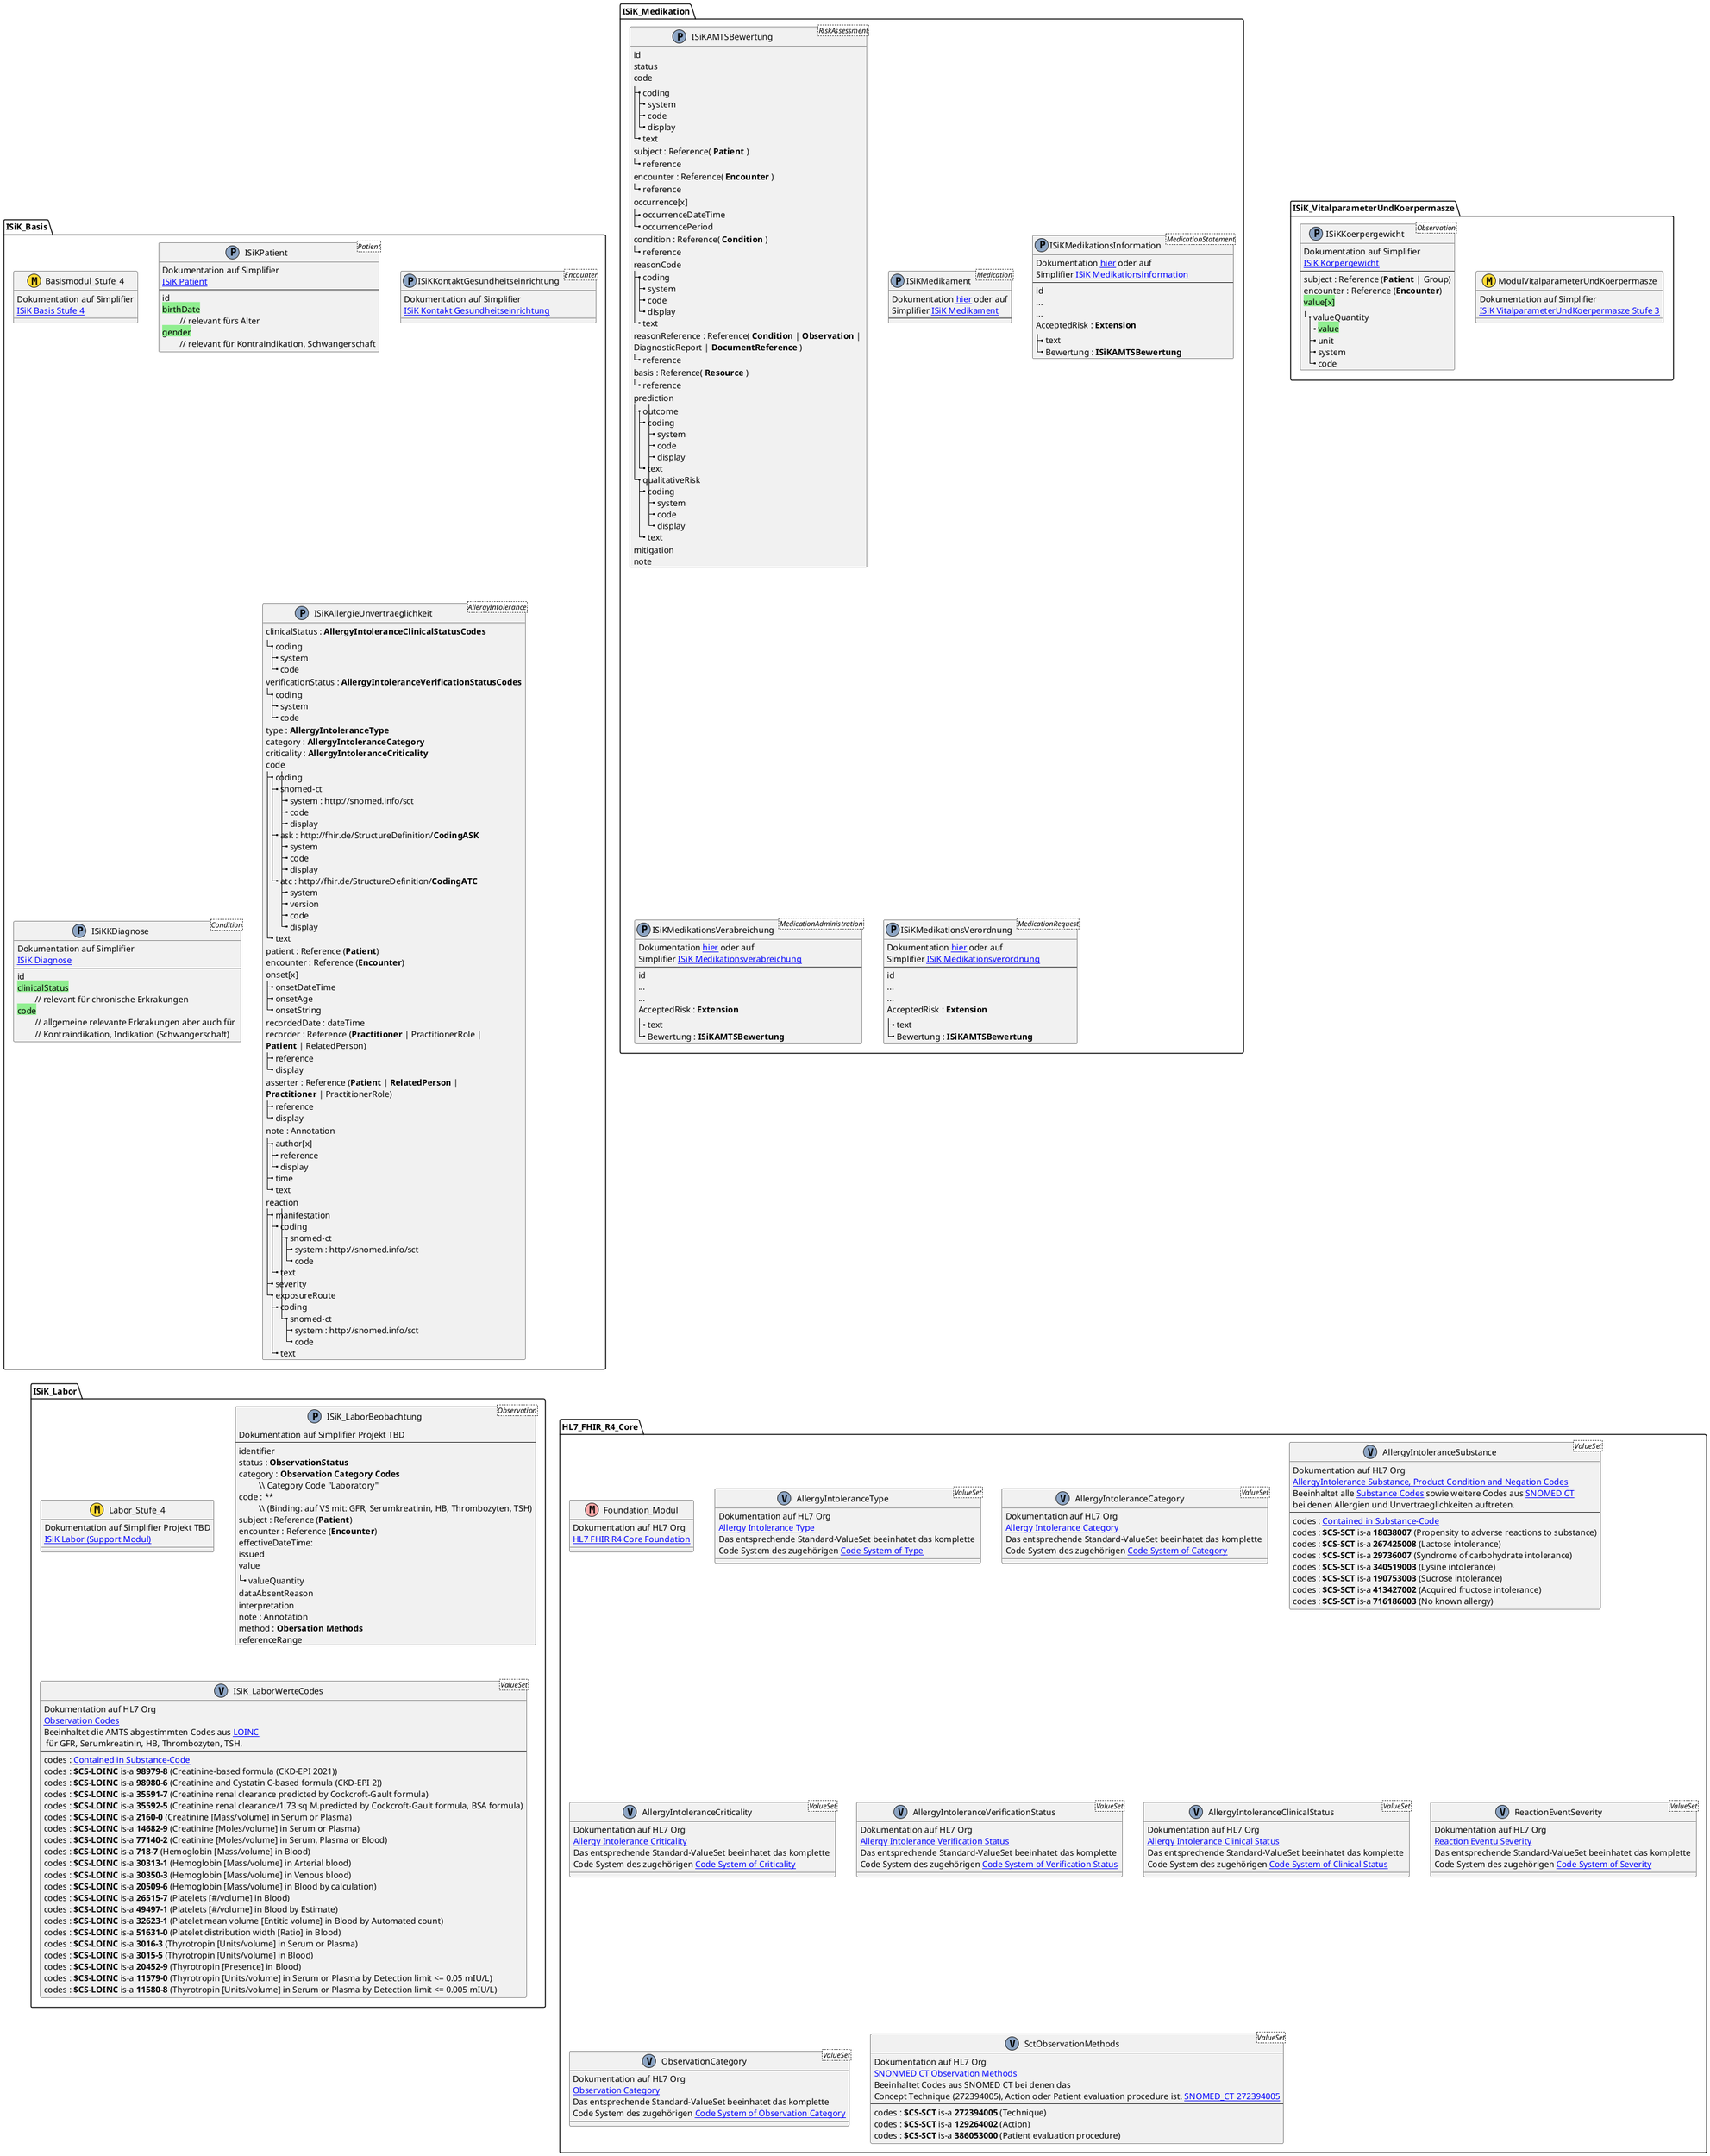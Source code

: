 @startuml amts_resourcediagram

' verhindere Probleme mit gewinkelten Krähenfüßen
'skinparam linetype ortho
 
' package Dummy{
' Entität01 }|..|| Entität02
' Entität03 }o..o| Entität04
' Entität05 ||--o{ Entität06
' Entität07 |o--|| Entität08
' }
 
 ' TODO:
 ' Vervollständigen im Sinne von: https://github.com/gematik/spec-ISiK-Medikation/blob/rc/main-stufe-4/Material/docs/Medikation%20Abgleich%20bestehende%20Spezifikationen.xlsx

namespace ISiK_VitalparameterUndKoerpermasze {
   class ModulVitalparameterUndKoerpermasze <<(M,#FFDC36)>>{
      Dokumentation auf Simplifier 
      [[https://simplifier.net/isik-vitalparameter-und-koerpermasze-v3/~introduction ISiK VitalparameterUndKoerpermasze Stufe 3]]
   }
   class ISiKKoerpergewicht <Observation><<(P,#8DA5C4)>>{
      Dokumentation auf Simplifier 
      [[https://simplifier.net/isik-vitalparameter-und-koerpermasze-v3/isikkoerpergewicht ISiK Körpergewicht]]
      ---
      subject : Reference (**Patient** | Group)
      encounter : Reference (**Encounter**)
      <back:LightGreen>value[x]</back>
      |_ valueQuantity
         |_ <back:LightGreen>value</back>
         |_ unit
         |_ system
         |_ code
   }
}

namespace ISiK_Basis {
   class Basismodul_Stufe_4 <<(M,#FFDC36)>>{
      Dokumentation auf Simplifier 
      [[https://simplifier.net/isik-basis-v4/~introduction ISiK Basis Stufe 4]]
   }
   class ISiKPatient <Patient><<(P,#8DA5C4)>>{
      Dokumentation auf Simplifier 
      [[https://simplifier.net/isik-basis-v3/isikpatient ISiK Patient]]
      ---
      id
      <back:LightGreen>birthDate</back> \n\t// relevant fürs Alter
      <back:LightGreen>gender</back> \n\t// relevant für Kontraindikation, Schwangerschaft
   }
   class ISiKKontaktGesundheitseinrichtung <Encounter><<(P,#8DA5C4)>>{
      Dokumentation auf Simplifier 
      [[https://simplifier.net/isik-basis-v3/isikkontaktgesundheitseinrichtung ISiK Kontakt Gesundheitseinrichtung]]
   }
   class ISiKKDiagnose <Condition><<(P,#8DA5C4)>>{
      Dokumentation auf Simplifier 
      [[https://simplifier.net/isik-basis-v3/isikdiagnose ISiK Diagnose]]
      ---
      id
      <back:LightGreen>clinicalStatus</back> \n\t// relevant für chronische Erkrakungen
      <back:LightGreen>code</back> \n\t// allgemeine relevante Erkrakungen aber auch für \n\t// Kontraindikation, Indikation (Schwangerschaft)
   }
   
   class ISiKAllergieUnvertraeglichkeit <AllergyIntolerance><<(P,#8DA5C4)>>{
      clinicalStatus : **AllergyIntoleranceClinicalStatusCodes**
      |_ coding
         |_ system
         |_ code
      verificationStatus : **AllergyIntoleranceVerificationStatusCodes**
      |_ coding
         |_ system
         |_ code
      type : **AllergyIntoleranceType**
      category : **AllergyIntoleranceCategory**
      criticality : **AllergyIntoleranceCriticality**
      code
      |_ coding
         |_ snomed-ct
            |_ system : http://snomed.info/sct
            |_ code
            |_ display
         |_ ask : http://fhir.de/StructureDefinition/**CodingASK**
            |_ system
            |_ code
            |_ display
         |_ atc : http://fhir.de/StructureDefinition/**CodingATC**
            |_ system
            |_ version
            |_ code
            |_ display      
      |_ text
      patient : Reference (**Patient**)
      encounter : Reference (**Encounter**)
      onset[x]
      |_ onsetDateTime
      |_ onsetAge
      |_ onsetString
      recordedDate : dateTime
      recorder : Reference (**Practitioner** | PractitionerRole | \n**Patient** | RelatedPerson)
      |_ reference
      |_ display
      asserter	: Reference (**Patient** | **RelatedPerson** | \n**Practitioner** | PractitionerRole)
      |_ reference
      |_ display      
      note : Annotation
      |_ author[x]
         |_ reference
         |_ display
      |_ time
      |_ text
      reaction
      |_ manifestation
         |_ coding
            |_ snomed-ct
               |_ system : http://snomed.info/sct
               |_ code
         |_ text      
      |_ severity	
      |_ exposureRoute
         |_ coding
            |_ snomed-ct
               |_ system : http://snomed.info/sct
               |_ code
         |_ text
   }

   'class  ISiKChronischeNierenerkrankung <Condotion><<(P,#8DA5C4)>>{
   '   Beispielhafte Profilierung der US-Core Condition im Rahmen der \n Multiple Chronic Conditions (MCC) eCare Plan, veröffentlicht mit HL7 
   '   [[https://trifolia-fhir.lantanagroup.com/igs/lantana_hapi_r4/MCC-IG/StructureDefinition-ChronicKidneyDisease.html Chronic Kidney Disease Condition]]
   '   [[https://trifolia-fhir.lantanagroup.com/igs/lantana_hapi_r4/MCC-IG/Condition-f202.html Chronic Kidney Disease Beispiel]]
   '   ---
   '}

}

namespace ISiK_Medikation {

   class ISiKAMTSBewertung <RiskAssessment><<(P,#8DA5C4)>>{
      id
      status
      code
      |_ coding
         |_ system
         |_ code
         |_ display
      |_ text
      subject : Reference( **Patient** )
      |_ reference
      encounter : Reference( **Encounter** )
      |_ reference
      occurrence[x]
      |_ occurrenceDateTime
      |_ occurrencePeriod
      condition : Reference( **Condition** )
      |_ reference
      reasonCode
      |_ coding
         |_ system
         |_ code
         |_ display
      |_ text
      reasonReference : Reference( **Condition** | **Observation** | \nDiagnosticReport | **DocumentReference** )
      |_ reference
      basis : Reference( **Resource** )
      |_ reference
      prediction
      |_ outcome
         |_ coding
            |_ system
            |_ code
            |_ display         
         |_ text
      |_ qualitativeRisk
         |_ coding
            |_ system
            |_ code
            |_ display         
         |_ text
      mitigation
      note
   }
   
   class ISiKMedikament <Medication><<(P,#8DA5C4)>>{
      Dokumentation [[https://simplifier.net/guide/isik-medikation-v4/ImplementationGuide-markdown-Datenobjekte-Profile_Medikament hier]] oder auf 
      Simplifier [[https://simplifier.net/isik-medikation-v4/isikmedikament ISiK Medikament]]
      ---
   }
   'ISiKMedikation::itemReference --> ISiKMedikation

   class ISiKMedikationsInformation <MedicationStatement><<(P,#8DA5C4)>>{
      Dokumentation [[https://simplifier.net/guide/isik-medikation-v4/ImplementationGuide-markdown-Datenobjekte-Profile_MedikationsInformation hier]] oder auf 
      Simplifier [[https://simplifier.net/isik-medikation-v4/isikmedikationsinformation ISiK Medikationsinformation]]
      ---
      id
      ...
      ...
      AcceptedRisk : **Extension**
      |_ text
      |_ Bewertung : **ISiKAMTSBewertung**
   }

   class ISiKMedikationsVerabreichung <MedicationAdministration><<(P,#8DA5C4)>>{
      Dokumentation [[https://simplifier.net/guide/isik-medikation-v4/ImplementationGuide-markdown-Datenobjekte-Profile_MedikationsVerabreichung hier]] oder auf 
      Simplifier [[https://simplifier.net/isik-medikation-v4/isikmedikationsverabreichung ISiK Medikationsverabreichung]]
      ---
      id
      ...
      ...
      AcceptedRisk : **Extension**
      |_ text
      |_ Bewertung : **ISiKAMTSBewertung**
   }

   class ISiKMedikationsVerordnung <MedicationRequest><<(P,#8DA5C4)>>{
      Dokumentation [[https://simplifier.net/guide/isik-medikation-v4/ImplementationGuide-markdown-Datenobjekte-Profile_MedikationsVerordnung hier]] oder auf
      Simplifier [[https://simplifier.net/isik-medikation-v4/isikmedikationsverordnung ISiK Medikationsverordnung]]
      ---
      id
      ...
      ...
      AcceptedRisk : **Extension**
      |_ text
      |_ Bewertung : **ISiKAMTSBewertung**
   }
}

package ISiK_Labor {
    class Labor_Stufe_4 <<(M,#FFDC36)>>{
      Dokumentation auf Simplifier Projekt TBD
      [[https://simplifier.net/isik-labor-v4/~introduction ISiK Labor (Support Modul)]]
   }

   class ISiK_LaborBeobachtung <Observation><<(P,#8DA5C4)>>{
      Dokumentation auf Simplifier Projekt TBD
'      <back:LightGreen>Grün ist fürs Mapping schon vorhanden</back>
'      <back:Salmon>Lachs ist fürs Mapping noch zu erstellen</back>
'      **Bold Face** ist für im ISiK Kosmos bereits profiliert / genutzt, inkl. Stufe-4
      ---
      identifier
      status : **ObservationStatus**
      category : **Observation Category Codes** \n\t \\\ Category Code "Laboratory"
      code : ** \n\t \\\ (Binding: auf VS mit: GFR, Serumkreatinin, HB, Thrombozyten, TSH)
      subject : Reference (**Patient**)
      encounter : Reference (**Encounter**)
      effectiveDateTime:
      issued
      value
      |_ valueQuantity
      dataAbsentReason
      interpretation
      note : Annotation
      method : **Obersation Methods**
      referenceRange
   }
   
   class ISiK_LaborWerteCodes <ValueSet><<(V,#8DA5C4)>>{
      Dokumentation auf HL7 Org 
      [[hhttps://hl7.org/fhir/R4/valueset-observation-codes.html Observation Codes]]
      Beeinhaltet die AMTS abgestimmten Codes aus [[https://loinc.org/ LOINC]] \n für GFR, Serumkreatinin, HB, Thrombozyten, TSH. 
      --
      codes : [[http://hl7.org/fhir/ValueSet/substance-code Contained in Substance-Code]]
      codes : **$CS-LOINC** is-a **98979-8** (Creatinine-based formula (CKD-EPI 2021))
      codes : **$CS-LOINC** is-a **98980-6** (Creatinine and Cystatin C-based formula (CKD-EPI 2))
      codes : **$CS-LOINC** is-a **35591-7** (Creatinine renal clearance predicted by Cockcroft-Gault formula)
      codes : **$CS-LOINC** is-a **35592-5** (Creatinine renal clearance/1.73 sq M.predicted by Cockcroft-Gault formula, BSA formula)
      codes : **$CS-LOINC** is-a **2160-0** (Creatinine [Mass/volume] in Serum or Plasma)
      codes : **$CS-LOINC** is-a **14682-9** (Creatinine [Moles/volume] in Serum or Plasma)
      codes : **$CS-LOINC** is-a **77140-2** (Creatinine [Moles/volume] in Serum, Plasma or Blood)
      codes : **$CS-LOINC** is-a **718-7** (Hemoglobin [Mass/volume] in Blood)
      codes : **$CS-LOINC** is-a **30313-1** (Hemoglobin [Mass/volume] in Arterial blood)
      codes : **$CS-LOINC** is-a **30350-3** (Hemoglobin [Mass/volume] in Venous blood) 
      codes : **$CS-LOINC** is-a **20509-6** (Hemoglobin [Mass/volume] in Blood by calculation) 
      codes : **$CS-LOINC** is-a **26515-7** (Platelets [#/volume] in Blood)
      codes : **$CS-LOINC** is-a **49497-1** (Platelets [#/volume] in Blood by Estimate) 
      codes : **$CS-LOINC** is-a **32623-1** (Platelet mean volume [Entitic volume] in Blood by Automated count) 
      codes : **$CS-LOINC** is-a **51631-0** (Platelet distribution width [Ratio] in Blood)
      codes : **$CS-LOINC** is-a **3016-3** (Thyrotropin [Units/volume] in Serum or Plasma) 
      codes : **$CS-LOINC** is-a **3015-5** (Thyrotropin [Units/volume] in Blood) 
      codes : **$CS-LOINC** is-a **20452-9** (Thyrotropin [Presence] in Blood)
      codes : **$CS-LOINC** is-a **11579-0** (Thyrotropin [Units/volume] in Serum or Plasma by Detection limit <= 0.05 mIU/L) 
      codes : **$CS-LOINC** is-a **11580-8** (Thyrotropin [Units/volume] in Serum or Plasma by Detection limit <= 0.005 mIU/L) 
   }

}

namespace HL7_FHIR_R4_Core {
   class Foundation_Modul <<(M,#FFAAAA)>>{
      Dokumentation auf HL7 Org
      [[https://hl7.org/fhir/R4/ HL7 FHIR R4 Core Foundation]]
   }

   class AllergyIntoleranceType <ValueSet><<(V,#8DA5C4)>>{
      Dokumentation auf HL7 Org 
      [[https://hl7.org/fhir/R4/valueset-allergy-intolerance-type.html Allergy Intolerance Type]]
      Das entsprechende Standard-ValueSet beeinhatet das komplette \nCode System des zugehörigen [[https://hl7.org/fhir/R4/codesystem-allergy-intolerance-type.html Code System of Type]]
   }

   class AllergyIntoleranceCategory <ValueSet><<(V,#8DA5C4)>>{
      Dokumentation auf HL7 Org 
      [[https://hl7.org/fhir/R4/valueset-allergy-intolerance-category.html Allergy Intolerance Category]]
      Das entsprechende Standard-ValueSet beeinhatet das komplette \nCode System des zugehörigen [[https://hl7.org/fhir/R4/codesystem-allergy-intolerance-category.html Code System of Category]]
   }

   class AllergyIntoleranceSubstance <ValueSet><<(V,#8DA5C4)>>{
      Dokumentation auf HL7 Org 
      [[https://www.hl7.org/fhir/R4/valueset-allergyintolerance-code.html AllergyIntolerance Substance, Product Condition and Negation Codes]]
      Beeinhaltet alle [[https://www.hl7.org/fhir/R4/valueset-substance-code.html Substance Codes]] sowie weitere Codes aus [[http://www.snomed.org/ SNOMED CT]] \nbei denen Allergien und Unvertraeglichkeiten auftreten. 
      --
      codes : [[http://hl7.org/fhir/ValueSet/substance-code Contained in Substance-Code]]
      codes : **$CS-SCT** is-a **18038007** (Propensity to adverse reactions to substance)
      codes : **$CS-SCT** is-a **267425008** (Lactose intolerance)
      codes : **$CS-SCT** is-a **29736007** (Syndrome of carbohydrate intolerance)
      codes : **$CS-SCT** is-a **340519003** (Lysine intolerance)
      codes : **$CS-SCT** is-a **190753003** (Sucrose intolerance)
      codes : **$CS-SCT** is-a **413427002** (Acquired fructose intolerance)
      codes : **$CS-SCT** is-a **716186003** (No known allergy) 
   }

   class AllergyIntoleranceCriticality <ValueSet><<(V,#8DA5C4)>>{
      Dokumentation auf HL7 Org 
      [[https://hl7.org/fhir/R4/valueset-allergy-intolerance-criticality.html Allergy Intolerance Criticality]]
      Das entsprechende Standard-ValueSet beeinhatet das komplette \nCode System des zugehörigen [[https://hl7.org/fhir/R4/codesystem-allergy-intolerance-criticality.html Code System of Criticality]]
   }
   class AllergyIntoleranceVerificationStatus <ValueSet><<(V,#8DA5C4)>>{
      Dokumentation auf HL7 Org 
      [[https://www.hl7.org/fhir/R4/valueset-allergyintolerance-verification.html Allergy Intolerance Verification Status]]
      Das entsprechende Standard-ValueSet beeinhatet das komplette \nCode System des zugehörigen [[https://www.hl7.org/fhir/R4/codesystem-allergyintolerance-verification.html Code System of Verification Status]]
   }
   class AllergyIntoleranceClinicalStatus <ValueSet><<(V,#8DA5C4)>>{
      Dokumentation auf HL7 Org 
      [[https://www.hl7.org/fhir/R4/valueset-allergyintolerance-clinical.html Allergy Intolerance Clinical Status]]
      Das entsprechende Standard-ValueSet beeinhatet das komplette \nCode System des zugehörigen [[https://www.hl7.org/fhir/R4/codesystem-allergyintolerance-clinical.html Code System of Clinical Status]]
   }
   class ReactionEventSeverity <ValueSet><<(V,#8DA5C4)>> {
      Dokumentation auf HL7 Org 
      [[https://hl7.org/fhir/R4/valueset-reaction-event-severity.html Reaction Eventu Severity]]
      Das entsprechende Standard-ValueSet beeinhatet das komplette \nCode System des zugehörigen [[https://hl7.org/fhir/R4/codesystem-reaction-event-severity.html Code System of Severity]]
   }
   class ObservationCategory <ValueSet><<(V,#8DA5C4)>>{
      Dokumentation auf HL7 Org 
      [[https://hl7.org/fhir/R4/valueset-observation-category.html Observation Category]]
      Das entsprechende Standard-ValueSet beeinhatet das komplette \nCode System des zugehörigen [[https://hl7.org/fhir/R4/codesystem-observation-category.html Code System of Observation Category]]
   }
   class SctObservationMethods <ValueSet><<(V,#8DA5C4)>>{
      Dokumentation auf HL7 Org 
      [[https://hl7.org/fhir/R4/valueset-observation-methods.html SNONMED CT Observation Methods]]
       Beeinhaltet Codes aus SNOMED CT bei denen das \nConcept Technique (272394005), Action oder Patient evaluation procedure ist. [[http://snomed.info/id/272394005 SNOMED_CT 272394005]]
      --
      codes : **$CS-SCT** is-a **272394005** (Technique)
      codes : **$CS-SCT** is-a **129264002** (Action)
      codes : **$CS-SCT** is-a **386053000** (Patient evaluation procedure)
   }
}

@enduml